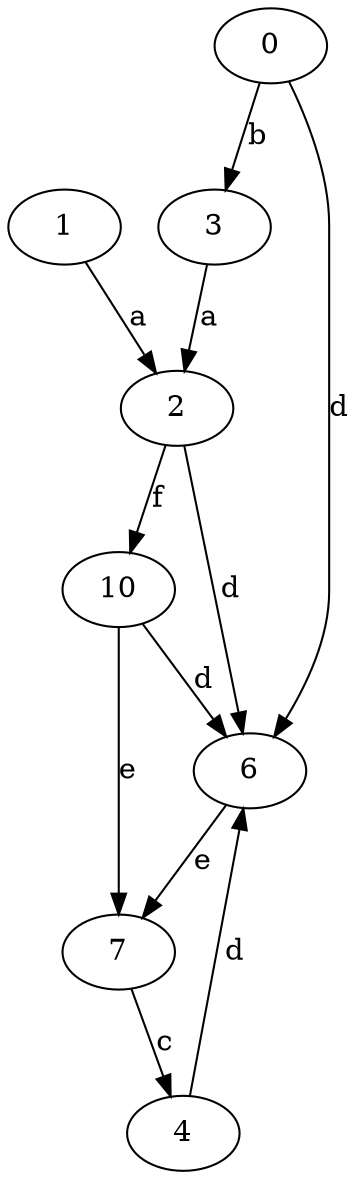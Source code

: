 strict digraph  {
1;
2;
3;
4;
6;
7;
0;
10;
1 -> 2  [label=a];
2 -> 6  [label=d];
2 -> 10  [label=f];
3 -> 2  [label=a];
4 -> 6  [label=d];
6 -> 7  [label=e];
7 -> 4  [label=c];
0 -> 3  [label=b];
0 -> 6  [label=d];
10 -> 6  [label=d];
10 -> 7  [label=e];
}
